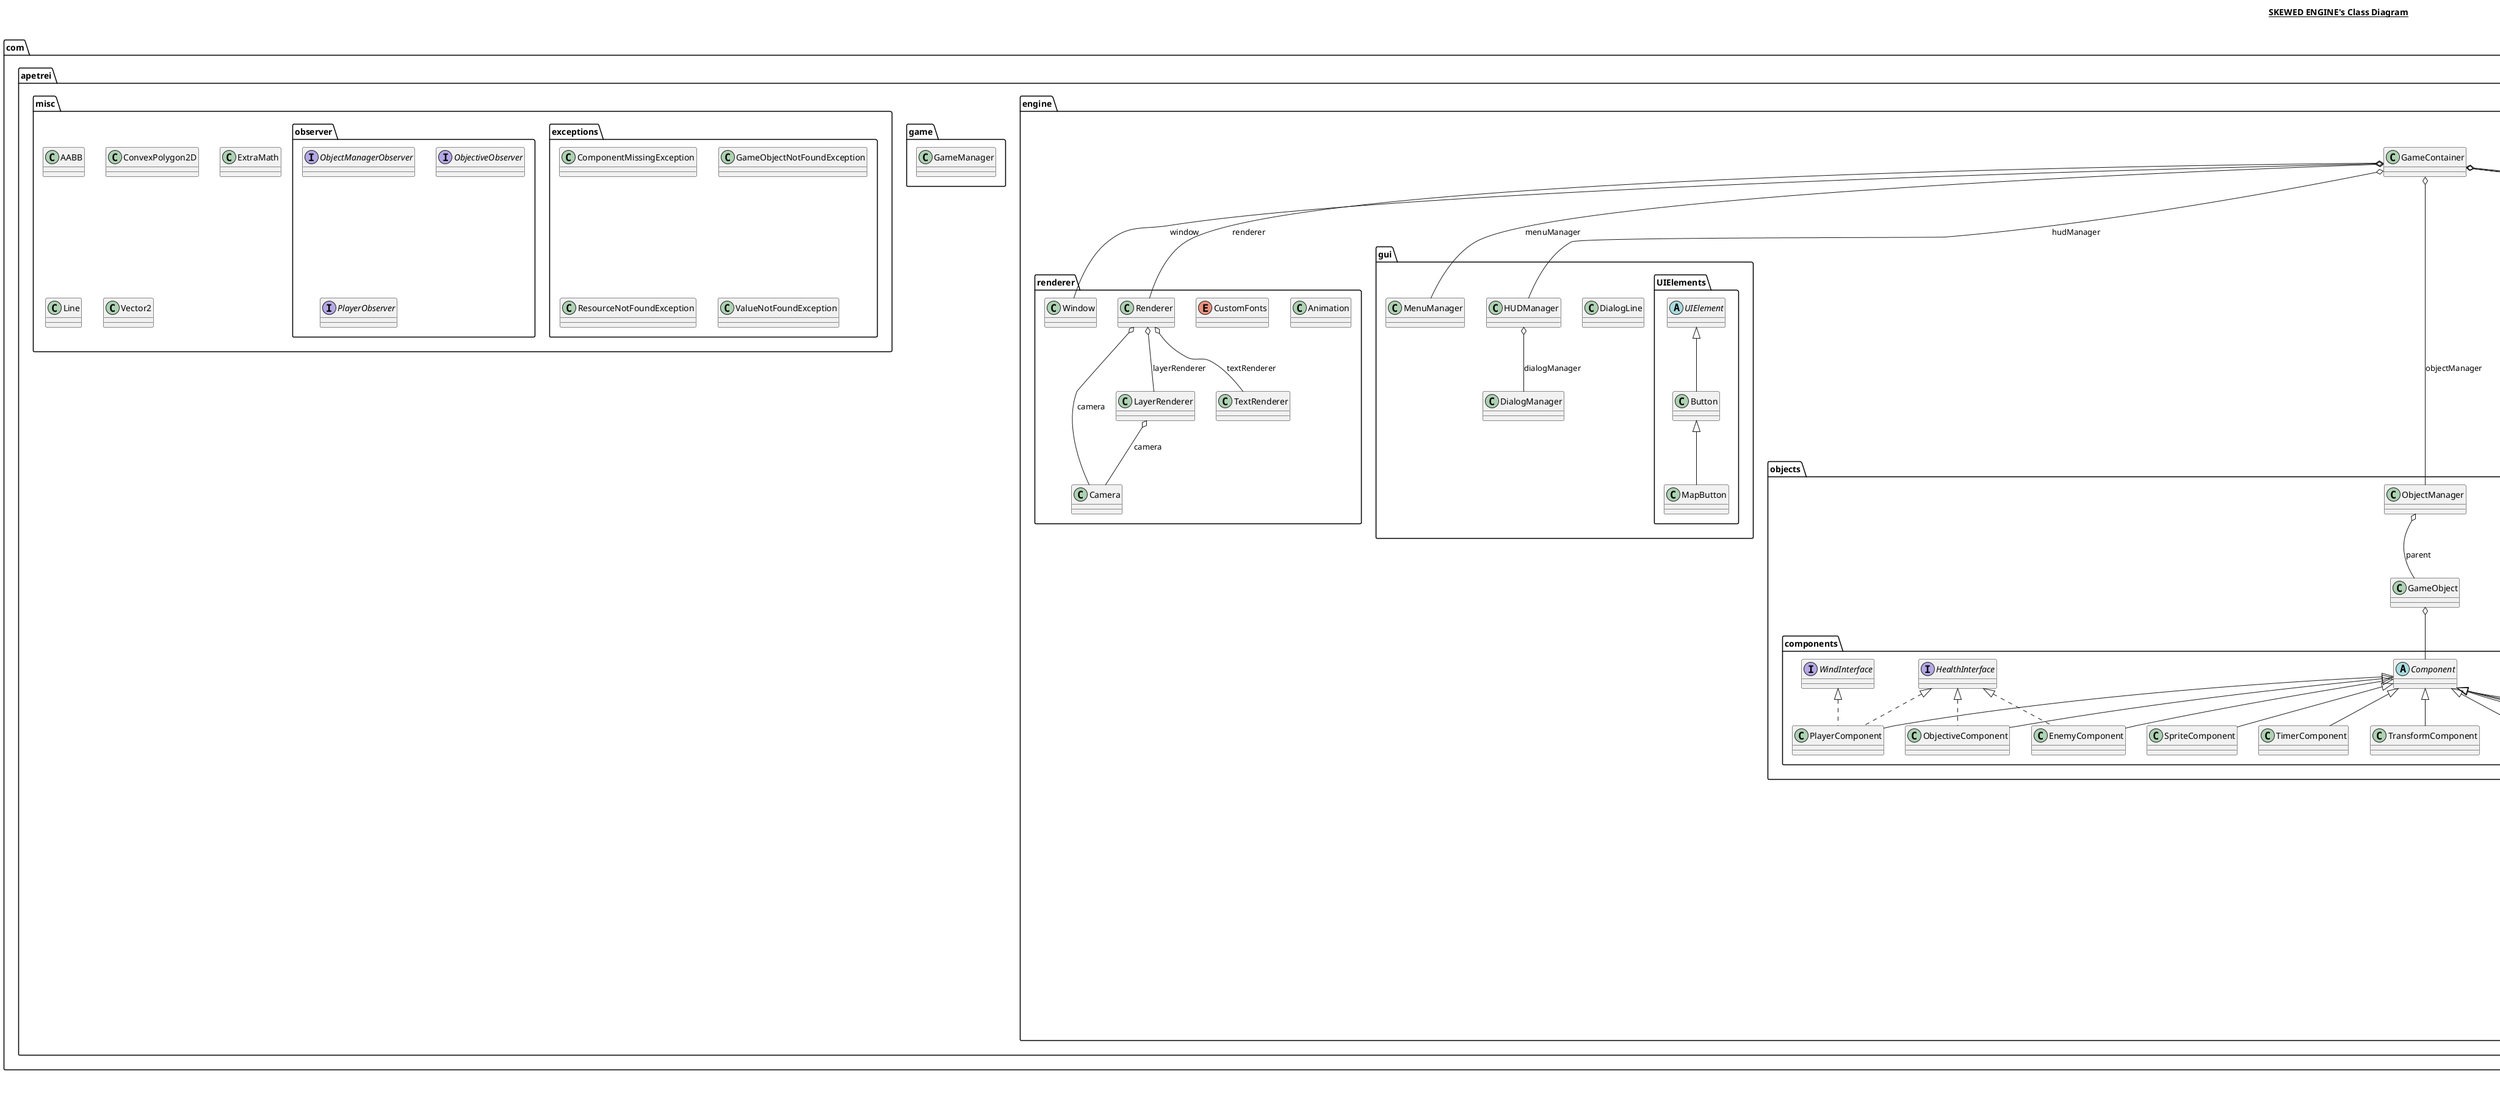 @startuml

title __SKEWED ENGINE's Class Diagram__\n

  namespace com.apetrei.engine {
    class com.apetrei.engine.GameContainer {
    }
  }


  namespace com.apetrei.engine {
    namespace event {
      enum GlobalEvent {
      }
    }
  }
  

  namespace com.apetrei.engine {
    namespace event {
      class com.apetrei.engine.event.GlobalEventQueue {
      }
    }
  }
  

  namespace com.apetrei.engine {
    namespace gui {
      class com.apetrei.engine.gui.DialogLine {
      }
    }
  }
  

  namespace com.apetrei.engine {
    namespace gui {
      class com.apetrei.engine.gui.DialogManager {
      }
    }
  }
  

  namespace com.apetrei.engine {
    namespace gui {
      class com.apetrei.engine.gui.HUDManager {
      }
    }
  }
  

  namespace com.apetrei.engine {
    namespace gui {
      class com.apetrei.engine.gui.MenuManager {
      }
    }
  }
  

  namespace com.apetrei.engine {
    namespace gui {
      namespace UIElements {
        class com.apetrei.engine.gui.UIElements.Button {
        }
      }
    }
  }
  

  namespace com.apetrei.engine {
    namespace gui {
      namespace UIElements {
        class com.apetrei.engine.gui.UIElements.MapButton {
        }
      }
    }
  }
  

  namespace com.apetrei.engine {
    namespace gui {
      namespace UIElements {
        abstract class com.apetrei.engine.gui.UIElements.UIElement {
        }
      }
    }
  }
  

  namespace com.apetrei.engine {
    namespace input {
      class com.apetrei.engine.input.Input {
      }
    }
  }
  

  namespace com.apetrei.engine {
    namespace input {
      enum InputType {
      }
    }
  }
  

  namespace com.apetrei.engine {
    namespace input {
      class com.apetrei.engine.input.playerInputEvent {
      }
    }
  }
  

  namespace com.apetrei.engine {
    namespace objects {
      class com.apetrei.engine.objects.GameObject {
      }
    }
  }
  

  namespace com.apetrei.engine {
    namespace objects {
      class com.apetrei.engine.objects.ObjectBuilder {
      }
    }
  }
  

  namespace com.apetrei.engine {

      class com.apetrei.engine.objects.ObjectManager {
      }

  }
  


  

  namespace com.apetrei.engine {
    namespace objects {
      namespace components {
        class com.apetrei.engine.objects.components.AnimatedSpriteComponent {
        }

      }
    }
  }
  

  namespace com.apetrei.engine {
    namespace objects {
      namespace components {
        class com.apetrei.engine.objects.components.BackgroundSprite {
        }
      }
    }
  }
  

  namespace com.apetrei.engine {
    namespace objects {
      namespace components {
        abstract class com.apetrei.engine.objects.components.Collider2D {
        }
      }
    }
  }
  

  namespace com.apetrei.engine {
    namespace objects {
      namespace components {
        abstract class com.apetrei.engine.objects.components.Component {
        }
      }
    }
  }
  

  namespace com.apetrei.engine {
    namespace objects {
      namespace components {
        class com.apetrei.engine.objects.components.EnemyComponent {
        }
      }
    }
  }
  

  namespace com.apetrei.engine {
    namespace objects {
      namespace components {
        interface com.apetrei.engine.objects.components.HealthInterface {
        }
      }
    }
  }
  

  namespace com.apetrei.engine {
    namespace objects {
      namespace components {
        class com.apetrei.engine.objects.components.ObjectiveComponent {
        }
      }
    }
  }
  

  namespace com.apetrei.engine {
    namespace objects {
      namespace components {
        class com.apetrei.engine.objects.components.PlayerComponent {
        }
      }
    }
  }
  

  namespace com.apetrei.engine {
    namespace objects {
      namespace components {
        class com.apetrei.engine.objects.components.Rigidbody2D {
        }
      }
    }
  }
  

  namespace com.apetrei.engine {
    namespace objects {
      namespace components {
        class com.apetrei.engine.objects.components.SpriteComponent {
        }
      }
    }
  }
  

  namespace com.apetrei.engine {
    namespace objects {
      namespace components {
        class com.apetrei.engine.objects.components.TimerComponent {
        }
      }
    }
  }
  

  namespace com.apetrei.engine {
    namespace objects {
      namespace components {
        class com.apetrei.engine.objects.components.TransformComponent {
        }
      }
    }
  }
  

  namespace com.apetrei.engine {
    namespace objects {
      namespace components {
        class com.apetrei.engine.objects.components.TurretComponent {
        }
      }
    }
  }
  

  namespace com.apetrei.engine {
    namespace objects {
      namespace components {
        interface com.apetrei.engine.objects.components.WindInterface {
        }
      }
    }
  }
  

  namespace com.apetrei.engine {
    namespace physics {
      class com.apetrei.engine.physics.PhysicsSystem2D {
      }
    }
  }
  

  namespace com.apetrei.engine {
    namespace physics {
      class com.apetrei.engine.physics.ShapeProvider {
      }
    }
  }
  

  namespace com.apetrei.engine {
    namespace physics {
      class com.apetrei.engine.physics.WindEffect {
      }
    }
  }
  

  namespace com.apetrei.engine {
     namespace objects {
         namespace components {
        class com.apetrei.engine.physics.primitives.colliders.ConvexCollider {
        }
      }
    }
  }
  

  namespace com.apetrei.engine {
    namespace physics {
      namespace rigidbody {
        class com.apetrei.engine.physics.rigidbody.CollisionManifold {
        }
      }
    }
  }
  

  namespace com.apetrei.engine {
    namespace physics {
      namespace rigidbody {
        class com.apetrei.engine.physics.rigidbody.Collisions {
        }
      }
    }
  }
  

  namespace com.apetrei.engine {
    namespace physics {
      namespace rigidbody {
        class com.apetrei.engine.physics.rigidbody.IntersectionDetector2D {
        }
      }
    }
  }
  

  namespace com.apetrei.engine {
    namespace providers {
      class com.apetrei.engine.providers.ConfigHandler {
      }
    }
  }
  

  namespace com.apetrei.engine {
    namespace providers {
      class com.apetrei.engine.providers.DatabaseManager {
      }
    }
  }
  

  namespace com.apetrei.engine {
    namespace providers {
      class com.apetrei.engine.providers.ResourceLoader {
      }
    }
  }
  

  namespace com.apetrei.engine {
    namespace renderer {
      class com.apetrei.engine.renderer.Animation {
      }
    }
  }


  namespace com.apetrei.engine {
    namespace renderer {
      class com.apetrei.engine.renderer.Camera {
      }
    }
  }
  

  namespace com.apetrei.engine {
    namespace renderer {
      enum CustomFonts {
      }
    }
  }
  

  namespace com.apetrei.engine {
    namespace renderer {
      class com.apetrei.engine.renderer.LayerRenderer {
      }
    }
  }
  

  namespace com.apetrei.engine {
    namespace renderer {
      class com.apetrei.engine.renderer.Renderer {
      }
    }
  }
  

  namespace com.apetrei.engine {
    namespace renderer {
      class com.apetrei.engine.renderer.TextRenderer {
      }
    }
  }
  

  namespace com.apetrei.engine {
    namespace renderer {
      class com.apetrei.engine.renderer.Window {
      }
    }
  }
  

  namespace com.apetrei.engine {
    namespace scenes {
      abstract class com.apetrei.engine.scenes.GameplayScene {
      }
    }
  }
  

  namespace com.apetrei.engine {
    namespace scenes {
      class com.apetrei.engine.scenes.LevelMenuScene {
      }
    }
  }
  

  namespace com.apetrei.engine {
    namespace scenes {
      class com.apetrei.engine.scenes.MainMenuScene {
      }
    }
  }
  

  namespace com.apetrei.engine {
    namespace scenes {
      interface com.apetrei.engine.scenes.Scene {
      }
    }
  }
  

  namespace com.apetrei.engine {
    namespace scenes {
      class com.apetrei.engine.scenes.SettingsScene {
      }
    }
  }
  

  namespace com.apetrei.engine {
    namespace scenes {
      namespace levels {
        class com.apetrei.engine.scenes.levels.Level1 {
        }
      }
    }
  }
  

  namespace com.apetrei.engine {
    namespace scenes {
      namespace levels {
        class com.apetrei.engine.scenes.levels.Level2 {
        }
      }
    }
  }
  

  namespace com.apetrei.engine {
    namespace scenes {
      namespace levels {
        class com.apetrei.engine.scenes.levels.Level3 {
        }
      }
    }
  }
  

  namespace com.apetrei.engine {
    namespace scenes {
      namespace levels {
        class com.apetrei.engine.scenes.levels.Level4 {
        }
      }
    }
  }
  

  namespace com.apetrei.engine {
    namespace sound {
      class com.apetrei.engine.sound.SoundManager {
      }
    }
  }
  

  namespace com.apetrei.game {
    class com.apetrei.game.GameManager {
    }
  }
  

  namespace com.apetrei.misc {
    class com.apetrei.misc.AABB {
    }
  }
  

  namespace com.apetrei.misc {
    class com.apetrei.misc.ConvexPolygon2D {
    }
  }
  

  namespace com.apetrei.misc {
    class com.apetrei.misc.ExtraMath {
    }
  }
  

  namespace com.apetrei.misc {
    class com.apetrei.misc.Line {
    }
  }
  

  namespace com.apetrei.misc {
    class com.apetrei.misc.Vector2 {
    }
  }

  namespace com.apetrei.misc {
    namespace exceptions {
      class com.apetrei.misc.exceptions.ComponentMissingException {
      }
    }
  }
  

  namespace com.apetrei.misc {
    namespace exceptions {
      class com.apetrei.misc.exceptions.GameObjectNotFoundException {
      }
    }
  }
  

  namespace com.apetrei.misc {
    namespace exceptions {
      class com.apetrei.misc.exceptions.ResourceNotFoundException {
      }
    }
  }
  

  namespace com.apetrei.misc {
    namespace exceptions {
      class com.apetrei.misc.exceptions.ValueNotFoundException {
      }
    }
  }
  

  namespace com.apetrei.misc {
    namespace observer {
      interface com.apetrei.misc.observer.ObjectManagerObserver {
      }
    }
  }
  

  namespace com.apetrei.misc {
    namespace observer {
      interface com.apetrei.misc.observer.ObjectiveObserver {
      }
    }
  }
  

  namespace com.apetrei.misc {
    namespace observer {
      interface com.apetrei.misc.observer.PlayerObserver {
      }
    }
  }
  

  com.apetrei.engine.GameContainer o-- com.apetrei.engine.event.GlobalEventQueue : globalEventQueue
  com.apetrei.engine.GameContainer o-- com.apetrei.engine.gui.HUDManager : hudManager
  com.apetrei.engine.GameContainer o-- com.apetrei.engine.input.Input : input
  com.apetrei.engine.GameContainer o-- com.apetrei.engine.gui.MenuManager : menuManager
  com.apetrei.engine.GameContainer o-- com.apetrei.engine.objects.ObjectManager : objectManager
  com.apetrei.engine.GameContainer o-- com.apetrei.engine.physics.PhysicsSystem2D : physicsSystem
  com.apetrei.engine.GameContainer o-- com.apetrei.engine.renderer.Renderer : renderer
  com.apetrei.engine.GameContainer o-- com.apetrei.engine.scenes.Scene : sceneToBeUsed
  com.apetrei.engine.GameContainer o-- com.apetrei.engine.renderer.Window : window
  com.apetrei.engine.gui.HUDManager o-- com.apetrei.engine.gui.DialogManager : dialogManager
  com.apetrei.engine.gui.UIElements.Button -up-|> com.apetrei.engine.gui.UIElements.UIElement
  com.apetrei.engine.gui.UIElements.MapButton -up-|> com.apetrei.engine.gui.UIElements.Button
  com.apetrei.engine.input.Input .up.|> java.awt.event.KeyListener
  com.apetrei.engine.input.Input .up.|> java.awt.event.MouseListener
  com.apetrei.engine.input.Input .up.|> java.awt.event.MouseMotionListener
  com.apetrei.engine.input.Input .up.|> java.awt.event.MouseWheelListener
  com.apetrei.engine.input.playerInputEvent o-- com.apetrei.engine.input.InputType : inputType
  com.apetrei.engine.objects.components.AnimatedSpriteComponent -up-|> com.apetrei.engine.objects.components.Component
  com.apetrei.engine.objects.components.BackgroundSprite -up-|> com.apetrei.engine.objects.components.Component
  com.apetrei.engine.objects.components.Collider2D -up-|> com.apetrei.engine.objects.components.Component
  com.apetrei.engine.objects.GameObject o-- com.apetrei.engine.objects.components.Component

  com.apetrei.engine.objects.ObjectManager o-- com.apetrei.engine.objects.GameObject : parent

  com.apetrei.engine.objects.components.EnemyComponent .up.|> com.apetrei.engine.objects.components.HealthInterface
  com.apetrei.engine.objects.components.EnemyComponent -up-|> com.apetrei.engine.objects.components.Component
  com.apetrei.engine.objects.components.ObjectiveComponent .up.|> com.apetrei.engine.objects.components.HealthInterface
  com.apetrei.engine.objects.components.ObjectiveComponent -up-|> com.apetrei.engine.objects.components.Component
  com.apetrei.engine.objects.components.PlayerComponent .up.|> com.apetrei.engine.objects.components.HealthInterface
  com.apetrei.engine.objects.components.PlayerComponent .up.|> com.apetrei.engine.objects.components.WindInterface
  com.apetrei.engine.objects.components.PlayerComponent -up-|> com.apetrei.engine.objects.components.Component
  com.apetrei.engine.objects.components.SpriteComponent -up-|> com.apetrei.engine.objects.components.Component
  com.apetrei.engine.objects.components.TimerComponent -up-|> com.apetrei.engine.objects.components.Component
    com.apetrei.engine.objects.components.Rigidbody2D -up-|> com.apetrei.engine.objects.components.Component

  com.apetrei.engine.objects.components.TransformComponent -up-|> com.apetrei.engine.objects.components.Component
  com.apetrei.engine.objects.components.TurretComponent -up-|> com.apetrei.engine.objects.components.Component
  com.apetrei.engine.physics.PhysicsSystem2D o-- com.apetrei.engine.physics.WindEffect : windEffect
  com.apetrei.engine.physics.primitives.colliders.ConvexCollider -up-|> com.apetrei.engine.objects.components.Collider2D
  com.apetrei.engine.renderer.LayerRenderer o-- com.apetrei.engine.renderer.Camera : camera
  com.apetrei.engine.renderer.Renderer o-- com.apetrei.engine.renderer.Camera : camera
  com.apetrei.engine.renderer.Renderer o-- com.apetrei.engine.renderer.LayerRenderer : layerRenderer
  com.apetrei.engine.renderer.Renderer o-- com.apetrei.engine.renderer.TextRenderer : textRenderer
  com.apetrei.engine.scenes.GameplayScene .up.|> com.apetrei.engine.scenes.Scene
  com.apetrei.engine.scenes.GameplayScene o-- com.apetrei.engine.objects.ObjectBuilder : ob
  com.apetrei.engine.scenes.LevelMenuScene .up.|> com.apetrei.engine.scenes.Scene
  com.apetrei.engine.scenes.MainMenuScene .up.|> com.apetrei.engine.scenes.Scene
  com.apetrei.engine.scenes.SettingsScene .up.|> com.apetrei.engine.scenes.Scene
  com.apetrei.engine.scenes.levels.Level1 -up-|> com.apetrei.engine.scenes.GameplayScene
  com.apetrei.engine.scenes.levels.Level2 -up-|> com.apetrei.engine.scenes.GameplayScene
  com.apetrei.engine.scenes.levels.Level3 -up-|> com.apetrei.engine.scenes.GameplayScene
  com.apetrei.engine.scenes.levels.Level4 -up-|> com.apetrei.engine.scenes.GameplayScene



right footer


PlantUML diagram generated by SketchIt! (https://bitbucket.org/pmesmeur/sketch.it)
For more information about this tool, please contact philippe.mesmeur@gmail.com
endfooter

@enduml
